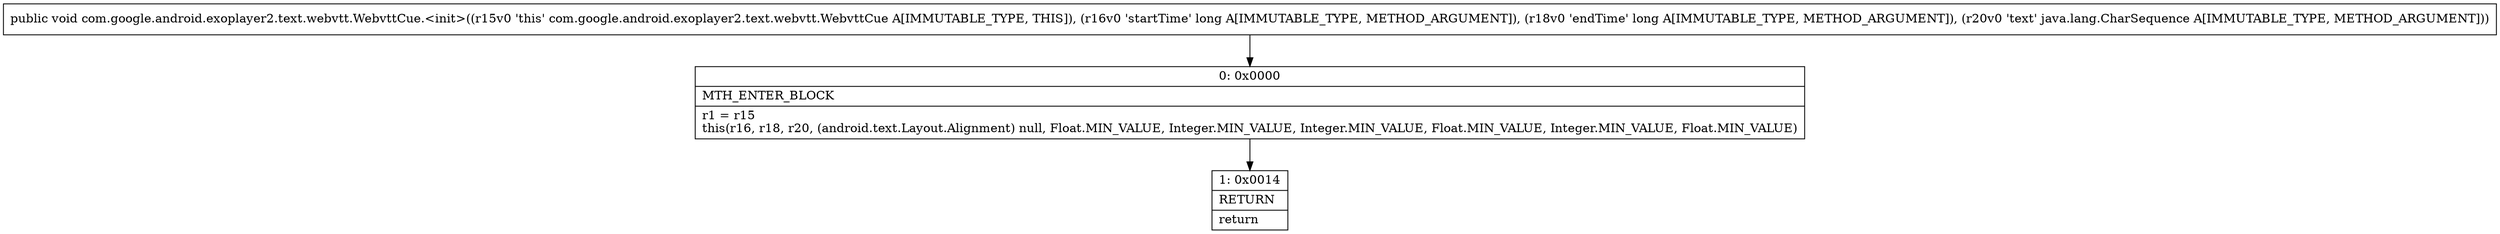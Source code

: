 digraph "CFG forcom.google.android.exoplayer2.text.webvtt.WebvttCue.\<init\>(JJLjava\/lang\/CharSequence;)V" {
Node_0 [shape=record,label="{0\:\ 0x0000|MTH_ENTER_BLOCK\l|r1 = r15\lthis(r16, r18, r20, (android.text.Layout.Alignment) null, Float.MIN_VALUE, Integer.MIN_VALUE, Integer.MIN_VALUE, Float.MIN_VALUE, Integer.MIN_VALUE, Float.MIN_VALUE)\l}"];
Node_1 [shape=record,label="{1\:\ 0x0014|RETURN\l|return\l}"];
MethodNode[shape=record,label="{public void com.google.android.exoplayer2.text.webvtt.WebvttCue.\<init\>((r15v0 'this' com.google.android.exoplayer2.text.webvtt.WebvttCue A[IMMUTABLE_TYPE, THIS]), (r16v0 'startTime' long A[IMMUTABLE_TYPE, METHOD_ARGUMENT]), (r18v0 'endTime' long A[IMMUTABLE_TYPE, METHOD_ARGUMENT]), (r20v0 'text' java.lang.CharSequence A[IMMUTABLE_TYPE, METHOD_ARGUMENT])) }"];
MethodNode -> Node_0;
Node_0 -> Node_1;
}

